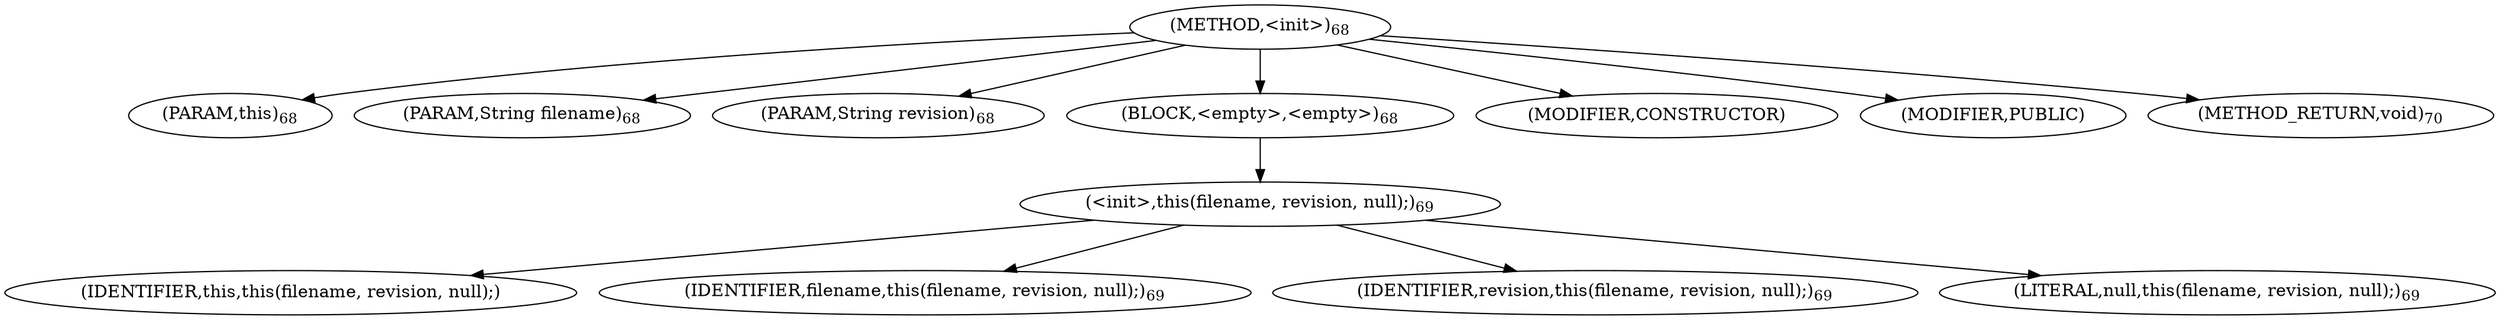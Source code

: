 digraph "&lt;init&gt;" {  
"38" [label = <(METHOD,&lt;init&gt;)<SUB>68</SUB>> ]
"6" [label = <(PARAM,this)<SUB>68</SUB>> ]
"39" [label = <(PARAM,String filename)<SUB>68</SUB>> ]
"40" [label = <(PARAM,String revision)<SUB>68</SUB>> ]
"41" [label = <(BLOCK,&lt;empty&gt;,&lt;empty&gt;)<SUB>68</SUB>> ]
"42" [label = <(&lt;init&gt;,this(filename, revision, null);)<SUB>69</SUB>> ]
"5" [label = <(IDENTIFIER,this,this(filename, revision, null);)> ]
"43" [label = <(IDENTIFIER,filename,this(filename, revision, null);)<SUB>69</SUB>> ]
"44" [label = <(IDENTIFIER,revision,this(filename, revision, null);)<SUB>69</SUB>> ]
"45" [label = <(LITERAL,null,this(filename, revision, null);)<SUB>69</SUB>> ]
"46" [label = <(MODIFIER,CONSTRUCTOR)> ]
"47" [label = <(MODIFIER,PUBLIC)> ]
"48" [label = <(METHOD_RETURN,void)<SUB>70</SUB>> ]
  "38" -> "6" 
  "38" -> "39" 
  "38" -> "40" 
  "38" -> "41" 
  "38" -> "46" 
  "38" -> "47" 
  "38" -> "48" 
  "41" -> "42" 
  "42" -> "5" 
  "42" -> "43" 
  "42" -> "44" 
  "42" -> "45" 
}
